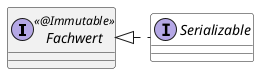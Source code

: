 @startuml

interface Fachwert << @Immutable >> {
}
interface Serializable #white

Serializable .left.|> Fachwert

@enduml
